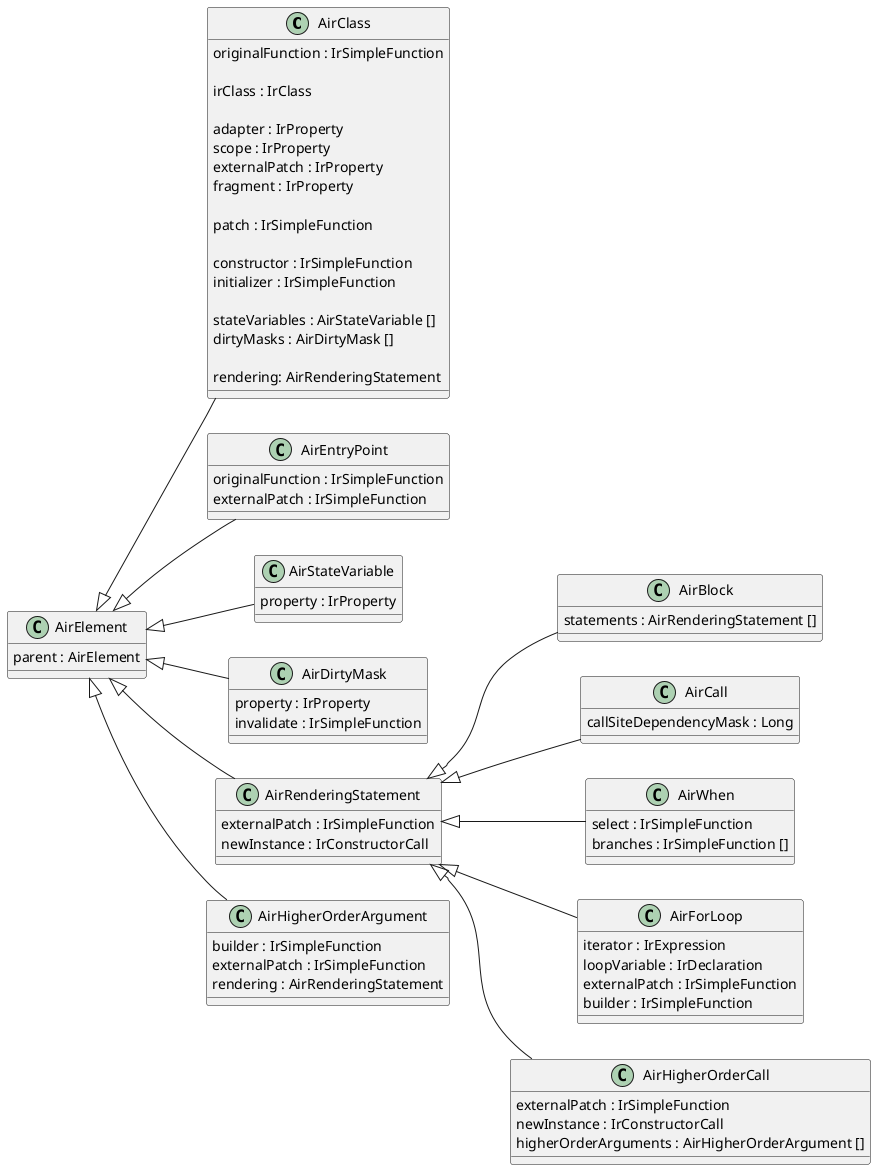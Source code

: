 @startuml

left to right direction

class AirClass {
    originalFunction : IrSimpleFunction

    irClass : IrClass

    adapter : IrProperty
    scope : IrProperty
    externalPatch : IrProperty
    fragment : IrProperty

    patch : IrSimpleFunction

    constructor : IrSimpleFunction
    initializer : IrSimpleFunction

    stateVariables : AirStateVariable []
    dirtyMasks : AirDirtyMask []

    rendering: AirRenderingStatement
}
AirElement <|-- AirClass

class AirEntryPoint {
    originalFunction : IrSimpleFunction
    externalPatch : IrSimpleFunction
}
AirElement <|-- AirEntryPoint

class AirStateVariable {
    property : IrProperty
}
AirElement <|-- AirStateVariable

class AirDirtyMask {
    property : IrProperty
    invalidate : IrSimpleFunction
}
AirElement <|-- AirDirtyMask

class AirRenderingStatement {
    externalPatch : IrSimpleFunction
    newInstance : IrConstructorCall
}
AirElement <|-- AirRenderingStatement

class AirBlock {
    statements : AirRenderingStatement []
}
AirRenderingStatement <|-- AirBlock

class AirCall {
    callSiteDependencyMask : Long
}
AirRenderingStatement <|-- AirCall

class AirWhen {
    select : IrSimpleFunction
    branches : IrSimpleFunction []
}
AirRenderingStatement <|-- AirWhen

class AirForLoop {
    iterator : IrExpression
    loopVariable : IrDeclaration
    externalPatch : IrSimpleFunction
    builder : IrSimpleFunction
}
AirRenderingStatement <|-- AirForLoop

class AirHigherOrderCall {
    externalPatch : IrSimpleFunction
    newInstance : IrConstructorCall
    higherOrderArguments : AirHigherOrderArgument []
}
AirRenderingStatement <|-- AirHigherOrderCall

class AirHigherOrderArgument {
    builder : IrSimpleFunction
    externalPatch : IrSimpleFunction
    rendering : AirRenderingStatement
}
AirElement <|-- AirHigherOrderArgument

class AirElement {
    parent : AirElement
}
@enduml